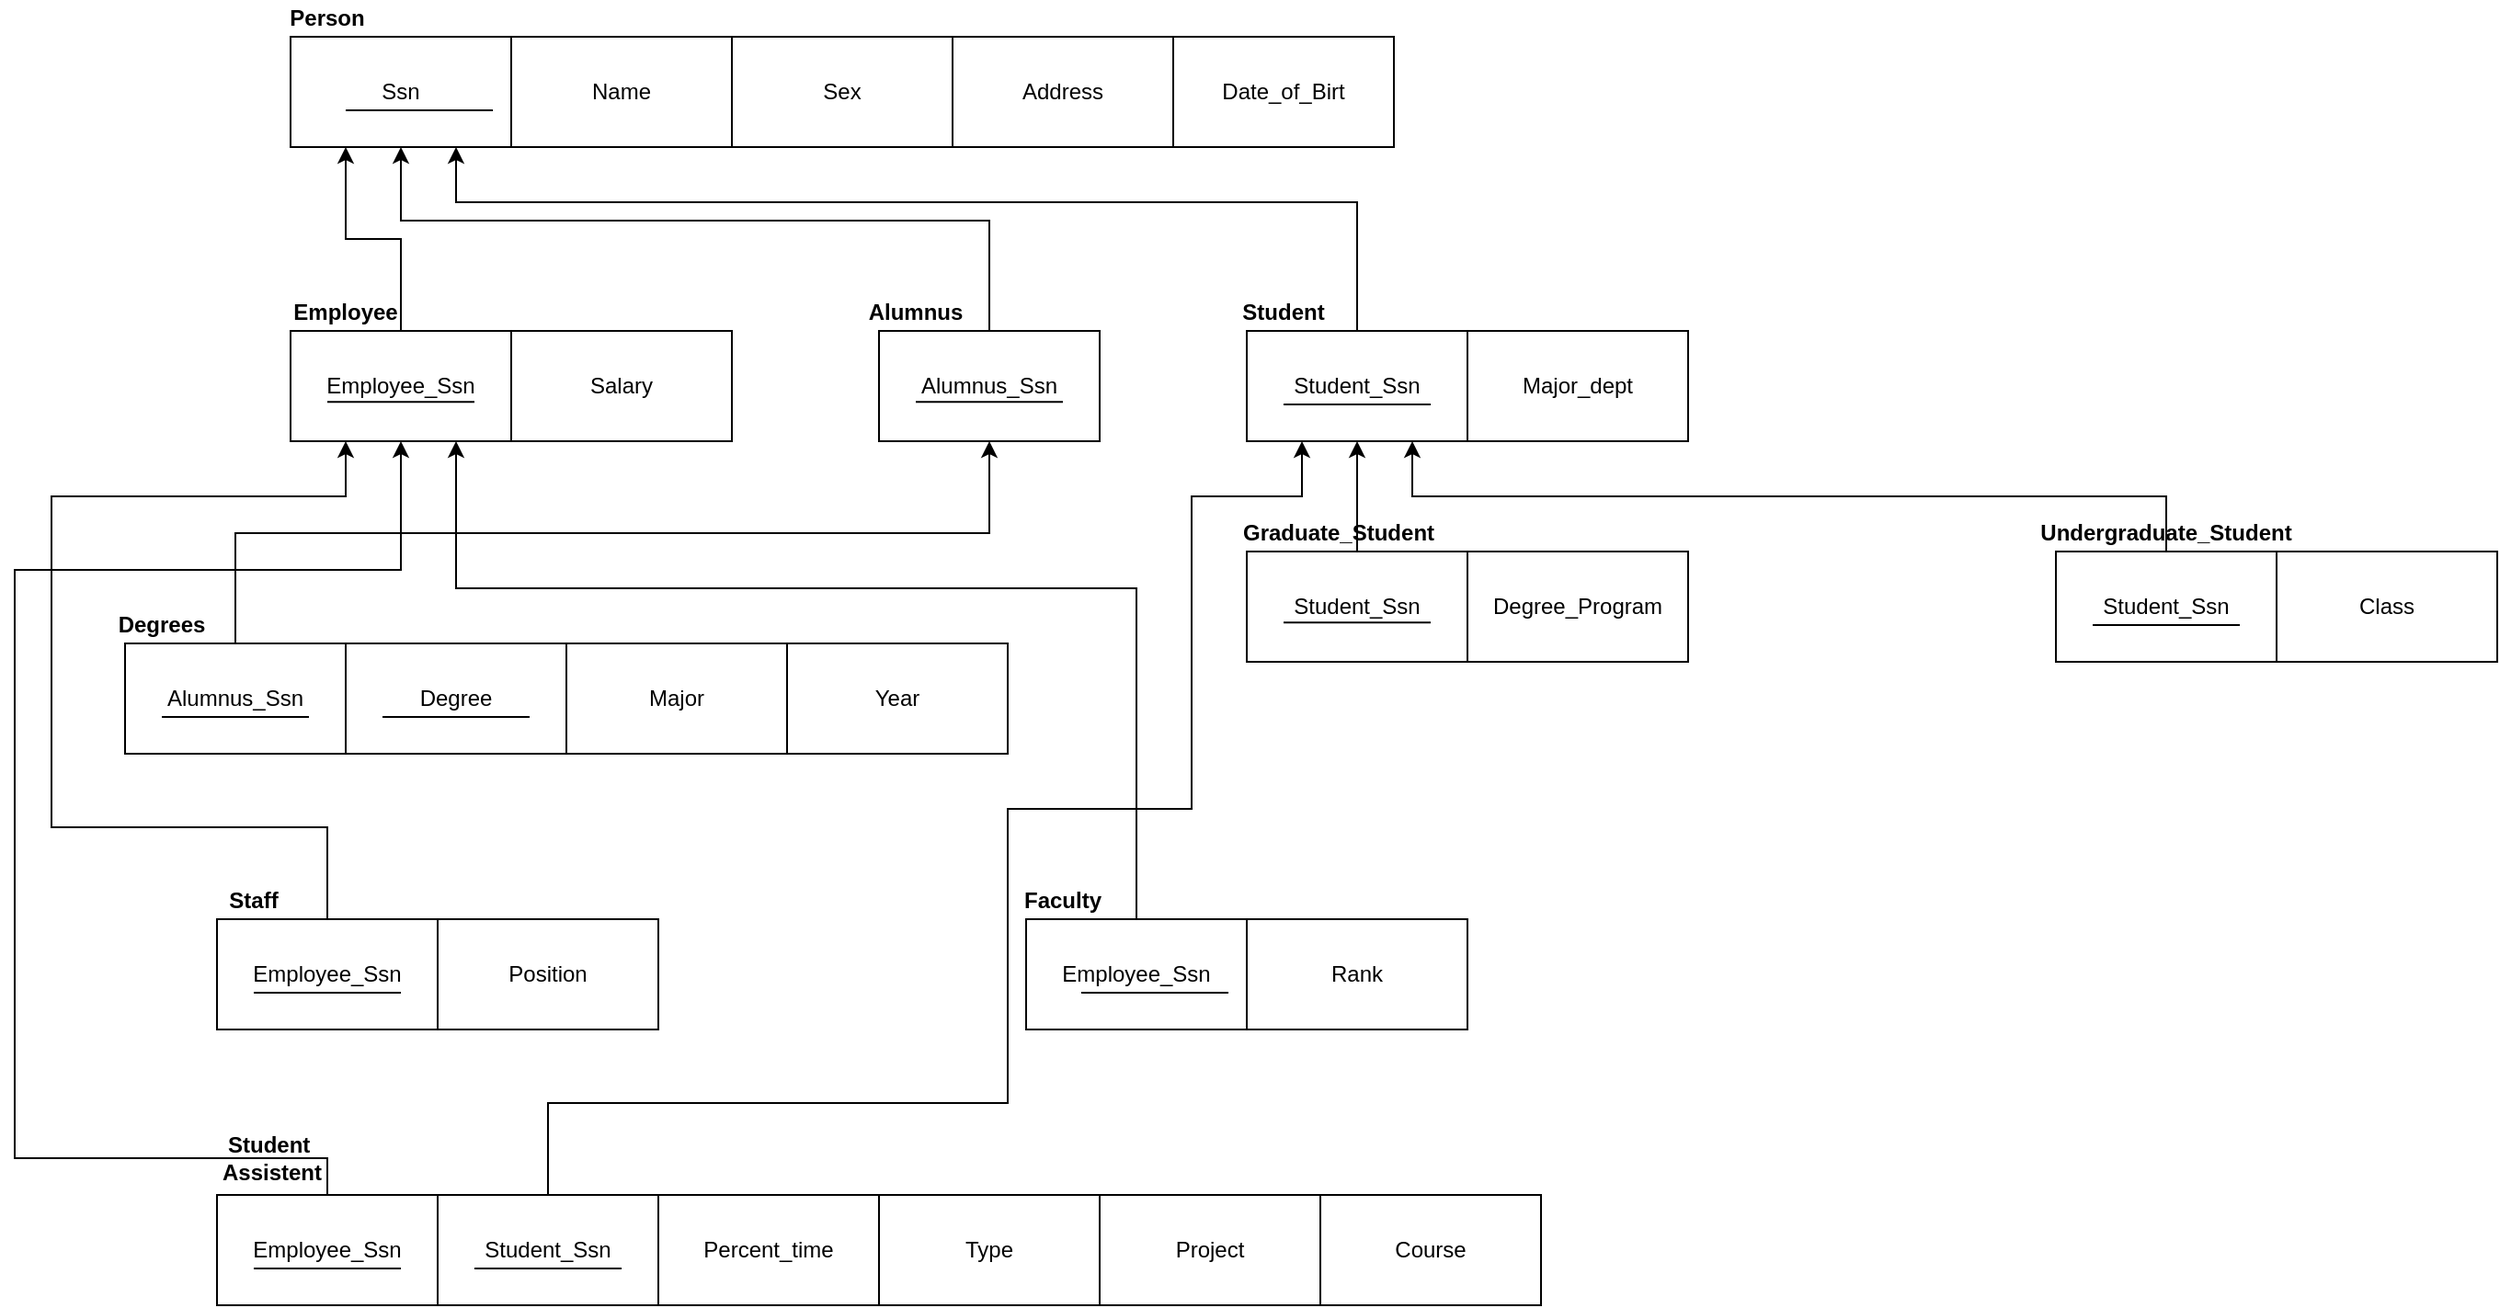 <mxfile version="13.8.6" type="github">
  <diagram id="R2lEEEUBdFMjLlhIrx00" name="Page-1">
    <mxGraphModel dx="2395" dy="607" grid="1" gridSize="10" guides="1" tooltips="1" connect="1" arrows="1" fold="1" page="1" pageScale="1" pageWidth="850" pageHeight="1100" math="0" shadow="0" extFonts="Permanent Marker^https://fonts.googleapis.com/css?family=Permanent+Marker">
      <root>
        <mxCell id="0" />
        <mxCell id="1" parent="0" />
        <mxCell id="GlmnWw2w5G-Uxig3AObl-1" value="" style="rounded=0;whiteSpace=wrap;html=1;" vertex="1" parent="1">
          <mxGeometry x="80" y="80" width="120" height="60" as="geometry" />
        </mxCell>
        <mxCell id="GlmnWw2w5G-Uxig3AObl-2" value="" style="rounded=0;whiteSpace=wrap;html=1;" vertex="1" parent="1">
          <mxGeometry x="200" y="80" width="120" height="60" as="geometry" />
        </mxCell>
        <mxCell id="GlmnWw2w5G-Uxig3AObl-3" value="" style="rounded=0;whiteSpace=wrap;html=1;" vertex="1" parent="1">
          <mxGeometry x="320" y="80" width="120" height="60" as="geometry" />
        </mxCell>
        <mxCell id="GlmnWw2w5G-Uxig3AObl-4" value="" style="rounded=0;whiteSpace=wrap;html=1;" vertex="1" parent="1">
          <mxGeometry x="440" y="80" width="120" height="60" as="geometry" />
        </mxCell>
        <mxCell id="GlmnWw2w5G-Uxig3AObl-5" value="" style="rounded=0;whiteSpace=wrap;html=1;" vertex="1" parent="1">
          <mxGeometry x="560" y="80" width="120" height="60" as="geometry" />
        </mxCell>
        <mxCell id="GlmnWw2w5G-Uxig3AObl-82" style="edgeStyle=orthogonalEdgeStyle;rounded=0;orthogonalLoop=1;jettySize=auto;html=1;entryX=0.25;entryY=1;entryDx=0;entryDy=0;" edge="1" parent="1" source="GlmnWw2w5G-Uxig3AObl-6" target="GlmnWw2w5G-Uxig3AObl-1">
          <mxGeometry relative="1" as="geometry" />
        </mxCell>
        <mxCell id="GlmnWw2w5G-Uxig3AObl-6" value="" style="rounded=0;whiteSpace=wrap;html=1;" vertex="1" parent="1">
          <mxGeometry x="80" y="240" width="120" height="60" as="geometry" />
        </mxCell>
        <mxCell id="GlmnWw2w5G-Uxig3AObl-7" value="" style="rounded=0;whiteSpace=wrap;html=1;" vertex="1" parent="1">
          <mxGeometry x="200" y="240" width="120" height="60" as="geometry" />
        </mxCell>
        <mxCell id="GlmnWw2w5G-Uxig3AObl-83" style="edgeStyle=orthogonalEdgeStyle;rounded=0;orthogonalLoop=1;jettySize=auto;html=1;entryX=0.5;entryY=1;entryDx=0;entryDy=0;" edge="1" parent="1" source="GlmnWw2w5G-Uxig3AObl-8" target="GlmnWw2w5G-Uxig3AObl-1">
          <mxGeometry relative="1" as="geometry">
            <Array as="points">
              <mxPoint x="460" y="180" />
              <mxPoint x="140" y="180" />
            </Array>
          </mxGeometry>
        </mxCell>
        <mxCell id="GlmnWw2w5G-Uxig3AObl-8" value="" style="rounded=0;whiteSpace=wrap;html=1;" vertex="1" parent="1">
          <mxGeometry x="400" y="240" width="120" height="60" as="geometry" />
        </mxCell>
        <mxCell id="GlmnWw2w5G-Uxig3AObl-84" style="edgeStyle=orthogonalEdgeStyle;rounded=0;orthogonalLoop=1;jettySize=auto;html=1;entryX=0.75;entryY=1;entryDx=0;entryDy=0;" edge="1" parent="1" source="GlmnWw2w5G-Uxig3AObl-9" target="GlmnWw2w5G-Uxig3AObl-1">
          <mxGeometry relative="1" as="geometry">
            <Array as="points">
              <mxPoint x="660" y="170" />
              <mxPoint x="170" y="170" />
            </Array>
          </mxGeometry>
        </mxCell>
        <mxCell id="GlmnWw2w5G-Uxig3AObl-9" value="" style="rounded=0;whiteSpace=wrap;html=1;" vertex="1" parent="1">
          <mxGeometry x="600" y="240" width="120" height="60" as="geometry" />
        </mxCell>
        <mxCell id="GlmnWw2w5G-Uxig3AObl-10" value="" style="rounded=0;whiteSpace=wrap;html=1;" vertex="1" parent="1">
          <mxGeometry x="720" y="240" width="120" height="60" as="geometry" />
        </mxCell>
        <mxCell id="GlmnWw2w5G-Uxig3AObl-85" style="edgeStyle=orthogonalEdgeStyle;rounded=0;orthogonalLoop=1;jettySize=auto;html=1;entryX=0.5;entryY=1;entryDx=0;entryDy=0;" edge="1" parent="1" source="GlmnWw2w5G-Uxig3AObl-11" target="GlmnWw2w5G-Uxig3AObl-8">
          <mxGeometry relative="1" as="geometry">
            <Array as="points">
              <mxPoint x="50" y="350" />
              <mxPoint x="460" y="350" />
            </Array>
          </mxGeometry>
        </mxCell>
        <mxCell id="GlmnWw2w5G-Uxig3AObl-11" value="" style="rounded=0;whiteSpace=wrap;html=1;" vertex="1" parent="1">
          <mxGeometry x="-10" y="410" width="120" height="60" as="geometry" />
        </mxCell>
        <mxCell id="GlmnWw2w5G-Uxig3AObl-12" value="" style="rounded=0;whiteSpace=wrap;html=1;" vertex="1" parent="1">
          <mxGeometry x="110" y="410" width="120" height="60" as="geometry" />
        </mxCell>
        <mxCell id="GlmnWw2w5G-Uxig3AObl-13" value="" style="rounded=0;whiteSpace=wrap;html=1;" vertex="1" parent="1">
          <mxGeometry x="230" y="410" width="120" height="60" as="geometry" />
        </mxCell>
        <mxCell id="GlmnWw2w5G-Uxig3AObl-14" value="" style="rounded=0;whiteSpace=wrap;html=1;" vertex="1" parent="1">
          <mxGeometry x="350" y="410" width="120" height="60" as="geometry" />
        </mxCell>
        <mxCell id="GlmnWw2w5G-Uxig3AObl-100" style="edgeStyle=orthogonalEdgeStyle;rounded=0;orthogonalLoop=1;jettySize=auto;html=1;entryX=0.25;entryY=1;entryDx=0;entryDy=0;" edge="1" parent="1" source="GlmnWw2w5G-Uxig3AObl-15" target="GlmnWw2w5G-Uxig3AObl-6">
          <mxGeometry relative="1" as="geometry">
            <Array as="points">
              <mxPoint x="100" y="510" />
              <mxPoint x="-50" y="510" />
              <mxPoint x="-50" y="330" />
              <mxPoint x="110" y="330" />
            </Array>
          </mxGeometry>
        </mxCell>
        <mxCell id="GlmnWw2w5G-Uxig3AObl-15" value="" style="rounded=0;whiteSpace=wrap;html=1;" vertex="1" parent="1">
          <mxGeometry x="40" y="560" width="120" height="60" as="geometry" />
        </mxCell>
        <mxCell id="GlmnWw2w5G-Uxig3AObl-17" value="" style="rounded=0;whiteSpace=wrap;html=1;" vertex="1" parent="1">
          <mxGeometry x="160" y="560" width="120" height="60" as="geometry" />
        </mxCell>
        <mxCell id="GlmnWw2w5G-Uxig3AObl-101" style="edgeStyle=orthogonalEdgeStyle;rounded=0;orthogonalLoop=1;jettySize=auto;html=1;entryX=0.75;entryY=1;entryDx=0;entryDy=0;" edge="1" parent="1" source="GlmnWw2w5G-Uxig3AObl-18" target="GlmnWw2w5G-Uxig3AObl-6">
          <mxGeometry relative="1" as="geometry">
            <Array as="points">
              <mxPoint x="540" y="380" />
              <mxPoint x="170" y="380" />
            </Array>
          </mxGeometry>
        </mxCell>
        <mxCell id="GlmnWw2w5G-Uxig3AObl-18" value="" style="rounded=0;whiteSpace=wrap;html=1;" vertex="1" parent="1">
          <mxGeometry x="480" y="560" width="120" height="60" as="geometry" />
        </mxCell>
        <mxCell id="GlmnWw2w5G-Uxig3AObl-20" value="" style="rounded=0;whiteSpace=wrap;html=1;" vertex="1" parent="1">
          <mxGeometry x="600" y="560" width="120" height="60" as="geometry" />
        </mxCell>
        <mxCell id="GlmnWw2w5G-Uxig3AObl-108" style="edgeStyle=orthogonalEdgeStyle;rounded=0;orthogonalLoop=1;jettySize=auto;html=1;entryX=0.5;entryY=1;entryDx=0;entryDy=0;" edge="1" parent="1" source="GlmnWw2w5G-Uxig3AObl-21" target="GlmnWw2w5G-Uxig3AObl-6">
          <mxGeometry relative="1" as="geometry">
            <Array as="points">
              <mxPoint x="100" y="690" />
              <mxPoint x="-70" y="690" />
              <mxPoint x="-70" y="370" />
              <mxPoint x="140" y="370" />
            </Array>
          </mxGeometry>
        </mxCell>
        <mxCell id="GlmnWw2w5G-Uxig3AObl-21" value="" style="rounded=0;whiteSpace=wrap;html=1;" vertex="1" parent="1">
          <mxGeometry x="40" y="710" width="120" height="60" as="geometry" />
        </mxCell>
        <mxCell id="GlmnWw2w5G-Uxig3AObl-106" style="edgeStyle=orthogonalEdgeStyle;rounded=0;orthogonalLoop=1;jettySize=auto;html=1;entryX=0.25;entryY=1;entryDx=0;entryDy=0;" edge="1" parent="1" source="GlmnWw2w5G-Uxig3AObl-22" target="GlmnWw2w5G-Uxig3AObl-9">
          <mxGeometry relative="1" as="geometry">
            <Array as="points">
              <mxPoint x="220" y="660" />
              <mxPoint x="470" y="660" />
              <mxPoint x="470" y="500" />
              <mxPoint x="570" y="500" />
              <mxPoint x="570" y="330" />
              <mxPoint x="630" y="330" />
            </Array>
          </mxGeometry>
        </mxCell>
        <mxCell id="GlmnWw2w5G-Uxig3AObl-22" value="" style="rounded=0;whiteSpace=wrap;html=1;" vertex="1" parent="1">
          <mxGeometry x="160" y="710" width="120" height="60" as="geometry" />
        </mxCell>
        <mxCell id="GlmnWw2w5G-Uxig3AObl-23" value="Percent_time" style="rounded=0;whiteSpace=wrap;html=1;" vertex="1" parent="1">
          <mxGeometry x="280" y="710" width="120" height="60" as="geometry" />
        </mxCell>
        <mxCell id="GlmnWw2w5G-Uxig3AObl-24" value="" style="rounded=0;whiteSpace=wrap;html=1;" vertex="1" parent="1">
          <mxGeometry x="400" y="710" width="120" height="60" as="geometry" />
        </mxCell>
        <mxCell id="GlmnWw2w5G-Uxig3AObl-25" value="" style="rounded=0;whiteSpace=wrap;html=1;" vertex="1" parent="1">
          <mxGeometry x="520" y="710" width="120" height="60" as="geometry" />
        </mxCell>
        <mxCell id="GlmnWw2w5G-Uxig3AObl-26" value="" style="rounded=0;whiteSpace=wrap;html=1;" vertex="1" parent="1">
          <mxGeometry x="640" y="710" width="120" height="60" as="geometry" />
        </mxCell>
        <mxCell id="GlmnWw2w5G-Uxig3AObl-78" style="edgeStyle=orthogonalEdgeStyle;rounded=0;orthogonalLoop=1;jettySize=auto;html=1;entryX=0.5;entryY=1;entryDx=0;entryDy=0;" edge="1" parent="1" source="GlmnWw2w5G-Uxig3AObl-27" target="GlmnWw2w5G-Uxig3AObl-9">
          <mxGeometry relative="1" as="geometry" />
        </mxCell>
        <mxCell id="GlmnWw2w5G-Uxig3AObl-27" value="" style="rounded=0;whiteSpace=wrap;html=1;" vertex="1" parent="1">
          <mxGeometry x="600" y="360" width="120" height="60" as="geometry" />
        </mxCell>
        <mxCell id="GlmnWw2w5G-Uxig3AObl-28" value="" style="rounded=0;whiteSpace=wrap;html=1;" vertex="1" parent="1">
          <mxGeometry x="720" y="360" width="120" height="60" as="geometry" />
        </mxCell>
        <mxCell id="GlmnWw2w5G-Uxig3AObl-79" style="edgeStyle=orthogonalEdgeStyle;rounded=0;orthogonalLoop=1;jettySize=auto;html=1;entryX=0.75;entryY=1;entryDx=0;entryDy=0;" edge="1" parent="1" source="GlmnWw2w5G-Uxig3AObl-30" target="GlmnWw2w5G-Uxig3AObl-9">
          <mxGeometry relative="1" as="geometry">
            <Array as="points">
              <mxPoint x="1100" y="330" />
              <mxPoint x="690" y="330" />
            </Array>
          </mxGeometry>
        </mxCell>
        <mxCell id="GlmnWw2w5G-Uxig3AObl-30" value="" style="rounded=0;whiteSpace=wrap;html=1;" vertex="1" parent="1">
          <mxGeometry x="1040" y="360" width="120" height="60" as="geometry" />
        </mxCell>
        <mxCell id="GlmnWw2w5G-Uxig3AObl-31" value="" style="rounded=0;whiteSpace=wrap;html=1;" vertex="1" parent="1">
          <mxGeometry x="1160" y="360" width="120" height="60" as="geometry" />
        </mxCell>
        <mxCell id="GlmnWw2w5G-Uxig3AObl-33" value="Alumnus_Ssn" style="text;html=1;strokeColor=none;fillColor=none;align=center;verticalAlign=middle;whiteSpace=wrap;rounded=0;" vertex="1" parent="1">
          <mxGeometry x="30" y="430" width="40" height="20" as="geometry" />
        </mxCell>
        <mxCell id="GlmnWw2w5G-Uxig3AObl-34" value="&lt;b&gt;Degrees&lt;/b&gt;" style="text;html=1;strokeColor=none;fillColor=none;align=center;verticalAlign=middle;whiteSpace=wrap;rounded=0;" vertex="1" parent="1">
          <mxGeometry x="-10" y="390" width="40" height="20" as="geometry" />
        </mxCell>
        <mxCell id="GlmnWw2w5G-Uxig3AObl-35" value="Major_dept" style="text;html=1;strokeColor=none;fillColor=none;align=center;verticalAlign=middle;whiteSpace=wrap;rounded=0;" vertex="1" parent="1">
          <mxGeometry x="760" y="260" width="40" height="20" as="geometry" />
        </mxCell>
        <mxCell id="GlmnWw2w5G-Uxig3AObl-36" value="Student_Ssn" style="text;html=1;strokeColor=none;fillColor=none;align=center;verticalAlign=middle;whiteSpace=wrap;rounded=0;" vertex="1" parent="1">
          <mxGeometry x="640" y="260" width="40" height="20" as="geometry" />
        </mxCell>
        <mxCell id="GlmnWw2w5G-Uxig3AObl-37" value="Alumnus_Ssn" style="text;html=1;strokeColor=none;fillColor=none;align=center;verticalAlign=middle;whiteSpace=wrap;rounded=0;" vertex="1" parent="1">
          <mxGeometry x="440" y="260" width="40" height="20" as="geometry" />
        </mxCell>
        <mxCell id="GlmnWw2w5G-Uxig3AObl-38" value="Salary" style="text;html=1;strokeColor=none;fillColor=none;align=center;verticalAlign=middle;whiteSpace=wrap;rounded=0;" vertex="1" parent="1">
          <mxGeometry x="240" y="260" width="40" height="20" as="geometry" />
        </mxCell>
        <mxCell id="GlmnWw2w5G-Uxig3AObl-39" value="Employee_Ssn" style="text;html=1;strokeColor=none;fillColor=none;align=center;verticalAlign=middle;whiteSpace=wrap;rounded=0;" vertex="1" parent="1">
          <mxGeometry x="120" y="260" width="40" height="20" as="geometry" />
        </mxCell>
        <mxCell id="GlmnWw2w5G-Uxig3AObl-40" value="Date_of_Birt" style="text;html=1;strokeColor=none;fillColor=none;align=center;verticalAlign=middle;whiteSpace=wrap;rounded=0;" vertex="1" parent="1">
          <mxGeometry x="600" y="100" width="40" height="20" as="geometry" />
        </mxCell>
        <mxCell id="GlmnWw2w5G-Uxig3AObl-41" value="Address" style="text;html=1;strokeColor=none;fillColor=none;align=center;verticalAlign=middle;whiteSpace=wrap;rounded=0;" vertex="1" parent="1">
          <mxGeometry x="480" y="100" width="40" height="20" as="geometry" />
        </mxCell>
        <mxCell id="GlmnWw2w5G-Uxig3AObl-42" value="Sex" style="text;html=1;strokeColor=none;fillColor=none;align=center;verticalAlign=middle;whiteSpace=wrap;rounded=0;" vertex="1" parent="1">
          <mxGeometry x="360" y="100" width="40" height="20" as="geometry" />
        </mxCell>
        <mxCell id="GlmnWw2w5G-Uxig3AObl-43" value="Name" style="text;html=1;strokeColor=none;fillColor=none;align=center;verticalAlign=middle;whiteSpace=wrap;rounded=0;" vertex="1" parent="1">
          <mxGeometry x="240" y="100" width="40" height="20" as="geometry" />
        </mxCell>
        <mxCell id="GlmnWw2w5G-Uxig3AObl-44" value="Ssn" style="text;html=1;strokeColor=none;fillColor=none;align=center;verticalAlign=middle;whiteSpace=wrap;rounded=0;" vertex="1" parent="1">
          <mxGeometry x="120" y="100" width="40" height="20" as="geometry" />
        </mxCell>
        <mxCell id="GlmnWw2w5G-Uxig3AObl-45" value="&lt;b&gt;Student&lt;/b&gt;" style="text;html=1;strokeColor=none;fillColor=none;align=center;verticalAlign=middle;whiteSpace=wrap;rounded=0;" vertex="1" parent="1">
          <mxGeometry x="600" y="220" width="40" height="20" as="geometry" />
        </mxCell>
        <mxCell id="GlmnWw2w5G-Uxig3AObl-46" value="&lt;b&gt;Alumnus&lt;/b&gt;" style="text;html=1;strokeColor=none;fillColor=none;align=center;verticalAlign=middle;whiteSpace=wrap;rounded=0;" vertex="1" parent="1">
          <mxGeometry x="400" y="220" width="40" height="20" as="geometry" />
        </mxCell>
        <mxCell id="GlmnWw2w5G-Uxig3AObl-47" value="&lt;b&gt;Employee&lt;/b&gt;" style="text;html=1;strokeColor=none;fillColor=none;align=center;verticalAlign=middle;whiteSpace=wrap;rounded=0;" vertex="1" parent="1">
          <mxGeometry x="90" y="220" width="40" height="20" as="geometry" />
        </mxCell>
        <mxCell id="GlmnWw2w5G-Uxig3AObl-48" value="&lt;b&gt;Person&lt;/b&gt;" style="text;html=1;strokeColor=none;fillColor=none;align=center;verticalAlign=middle;whiteSpace=wrap;rounded=0;" vertex="1" parent="1">
          <mxGeometry x="80" y="60" width="40" height="20" as="geometry" />
        </mxCell>
        <mxCell id="GlmnWw2w5G-Uxig3AObl-50" value="Employee_Ssn" style="text;html=1;strokeColor=none;fillColor=none;align=center;verticalAlign=middle;whiteSpace=wrap;rounded=0;" vertex="1" parent="1">
          <mxGeometry x="80" y="580" width="40" height="20" as="geometry" />
        </mxCell>
        <mxCell id="GlmnWw2w5G-Uxig3AObl-51" value="&lt;b&gt;Student&amp;nbsp; Assistent&lt;/b&gt;" style="text;html=1;strokeColor=none;fillColor=none;align=center;verticalAlign=middle;whiteSpace=wrap;rounded=0;" vertex="1" parent="1">
          <mxGeometry x="50" y="680" width="40" height="20" as="geometry" />
        </mxCell>
        <mxCell id="GlmnWw2w5G-Uxig3AObl-52" value="&lt;b&gt;Faculty&lt;/b&gt;" style="text;html=1;strokeColor=none;fillColor=none;align=center;verticalAlign=middle;whiteSpace=wrap;rounded=0;" vertex="1" parent="1">
          <mxGeometry x="480" y="540" width="40" height="20" as="geometry" />
        </mxCell>
        <mxCell id="GlmnWw2w5G-Uxig3AObl-53" value="&lt;b&gt;Staff&lt;/b&gt;" style="text;html=1;strokeColor=none;fillColor=none;align=center;verticalAlign=middle;whiteSpace=wrap;rounded=0;" vertex="1" parent="1">
          <mxGeometry x="40" y="540" width="40" height="20" as="geometry" />
        </mxCell>
        <mxCell id="GlmnWw2w5G-Uxig3AObl-54" value="Year" style="text;html=1;strokeColor=none;fillColor=none;align=center;verticalAlign=middle;whiteSpace=wrap;rounded=0;" vertex="1" parent="1">
          <mxGeometry x="390" y="430" width="40" height="20" as="geometry" />
        </mxCell>
        <mxCell id="GlmnWw2w5G-Uxig3AObl-55" value="Major" style="text;html=1;strokeColor=none;fillColor=none;align=center;verticalAlign=middle;whiteSpace=wrap;rounded=0;" vertex="1" parent="1">
          <mxGeometry x="270" y="430" width="40" height="20" as="geometry" />
        </mxCell>
        <mxCell id="GlmnWw2w5G-Uxig3AObl-56" value="Degree" style="text;html=1;strokeColor=none;fillColor=none;align=center;verticalAlign=middle;whiteSpace=wrap;rounded=0;" vertex="1" parent="1">
          <mxGeometry x="150" y="430" width="40" height="20" as="geometry" />
        </mxCell>
        <mxCell id="GlmnWw2w5G-Uxig3AObl-57" value="Employee_Ssn" style="text;html=1;strokeColor=none;fillColor=none;align=center;verticalAlign=middle;whiteSpace=wrap;rounded=0;" vertex="1" parent="1">
          <mxGeometry x="80" y="730" width="40" height="20" as="geometry" />
        </mxCell>
        <mxCell id="GlmnWw2w5G-Uxig3AObl-58" value="Rank" style="text;html=1;strokeColor=none;fillColor=none;align=center;verticalAlign=middle;whiteSpace=wrap;rounded=0;" vertex="1" parent="1">
          <mxGeometry x="640" y="580" width="40" height="20" as="geometry" />
        </mxCell>
        <mxCell id="GlmnWw2w5G-Uxig3AObl-60" value="Employee_Ssn" style="text;html=1;strokeColor=none;fillColor=none;align=center;verticalAlign=middle;whiteSpace=wrap;rounded=0;" vertex="1" parent="1">
          <mxGeometry x="520" y="580" width="40" height="20" as="geometry" />
        </mxCell>
        <mxCell id="GlmnWw2w5G-Uxig3AObl-61" value="Position" style="text;html=1;strokeColor=none;fillColor=none;align=center;verticalAlign=middle;whiteSpace=wrap;rounded=0;" vertex="1" parent="1">
          <mxGeometry x="200" y="580" width="40" height="20" as="geometry" />
        </mxCell>
        <mxCell id="GlmnWw2w5G-Uxig3AObl-64" value="&lt;b&gt;Graduate_Student&lt;/b&gt;" style="text;html=1;strokeColor=none;fillColor=none;align=center;verticalAlign=middle;whiteSpace=wrap;rounded=0;" vertex="1" parent="1">
          <mxGeometry x="630" y="340" width="40" height="20" as="geometry" />
        </mxCell>
        <mxCell id="GlmnWw2w5G-Uxig3AObl-65" value="Course" style="text;html=1;strokeColor=none;fillColor=none;align=center;verticalAlign=middle;whiteSpace=wrap;rounded=0;" vertex="1" parent="1">
          <mxGeometry x="680" y="730" width="40" height="20" as="geometry" />
        </mxCell>
        <mxCell id="GlmnWw2w5G-Uxig3AObl-66" value="Project" style="text;html=1;strokeColor=none;fillColor=none;align=center;verticalAlign=middle;whiteSpace=wrap;rounded=0;" vertex="1" parent="1">
          <mxGeometry x="560" y="730" width="40" height="20" as="geometry" />
        </mxCell>
        <mxCell id="GlmnWw2w5G-Uxig3AObl-67" value="Type" style="text;html=1;strokeColor=none;fillColor=none;align=center;verticalAlign=middle;whiteSpace=wrap;rounded=0;" vertex="1" parent="1">
          <mxGeometry x="440" y="730" width="40" height="20" as="geometry" />
        </mxCell>
        <mxCell id="GlmnWw2w5G-Uxig3AObl-69" value="Student_Ssn" style="text;html=1;strokeColor=none;fillColor=none;align=center;verticalAlign=middle;whiteSpace=wrap;rounded=0;" vertex="1" parent="1">
          <mxGeometry x="200" y="730" width="40" height="20" as="geometry" />
        </mxCell>
        <mxCell id="GlmnWw2w5G-Uxig3AObl-70" value="Student_Ssn" style="text;html=1;strokeColor=none;fillColor=none;align=center;verticalAlign=middle;whiteSpace=wrap;rounded=0;" vertex="1" parent="1">
          <mxGeometry x="640" y="380" width="40" height="20" as="geometry" />
        </mxCell>
        <mxCell id="GlmnWw2w5G-Uxig3AObl-71" value="Degree_Program" style="text;html=1;strokeColor=none;fillColor=none;align=center;verticalAlign=middle;whiteSpace=wrap;rounded=0;" vertex="1" parent="1">
          <mxGeometry x="760" y="380" width="40" height="20" as="geometry" />
        </mxCell>
        <mxCell id="GlmnWw2w5G-Uxig3AObl-73" value="Class" style="text;html=1;strokeColor=none;fillColor=none;align=center;verticalAlign=middle;whiteSpace=wrap;rounded=0;" vertex="1" parent="1">
          <mxGeometry x="1200" y="380" width="40" height="20" as="geometry" />
        </mxCell>
        <mxCell id="GlmnWw2w5G-Uxig3AObl-74" value="Student_Ssn" style="text;html=1;strokeColor=none;fillColor=none;align=center;verticalAlign=middle;whiteSpace=wrap;rounded=0;" vertex="1" parent="1">
          <mxGeometry x="1080" y="380" width="40" height="20" as="geometry" />
        </mxCell>
        <mxCell id="GlmnWw2w5G-Uxig3AObl-75" value="&lt;b&gt;Undergraduate_Student&lt;/b&gt;" style="text;html=1;strokeColor=none;fillColor=none;align=center;verticalAlign=middle;whiteSpace=wrap;rounded=0;" vertex="1" parent="1">
          <mxGeometry x="1080" y="340" width="40" height="20" as="geometry" />
        </mxCell>
        <mxCell id="GlmnWw2w5G-Uxig3AObl-88" value="" style="endArrow=none;html=1;" edge="1" parent="1">
          <mxGeometry width="50" height="50" relative="1" as="geometry">
            <mxPoint x="110" y="120" as="sourcePoint" />
            <mxPoint x="190" y="120" as="targetPoint" />
          </mxGeometry>
        </mxCell>
        <mxCell id="GlmnWw2w5G-Uxig3AObl-89" value="" style="endArrow=none;html=1;" edge="1" parent="1">
          <mxGeometry width="50" height="50" relative="1" as="geometry">
            <mxPoint x="100" y="278.57" as="sourcePoint" />
            <mxPoint x="180" y="278.57" as="targetPoint" />
          </mxGeometry>
        </mxCell>
        <mxCell id="GlmnWw2w5G-Uxig3AObl-90" value="" style="endArrow=none;html=1;" edge="1" parent="1">
          <mxGeometry width="50" height="50" relative="1" as="geometry">
            <mxPoint x="420" y="278.57" as="sourcePoint" />
            <mxPoint x="500" y="278.57" as="targetPoint" />
          </mxGeometry>
        </mxCell>
        <mxCell id="GlmnWw2w5G-Uxig3AObl-91" value="" style="endArrow=none;html=1;" edge="1" parent="1">
          <mxGeometry width="50" height="50" relative="1" as="geometry">
            <mxPoint x="620" y="280" as="sourcePoint" />
            <mxPoint x="700" y="280" as="targetPoint" />
          </mxGeometry>
        </mxCell>
        <mxCell id="GlmnWw2w5G-Uxig3AObl-92" value="" style="endArrow=none;html=1;" edge="1" parent="1">
          <mxGeometry width="50" height="50" relative="1" as="geometry">
            <mxPoint x="620" y="398.57" as="sourcePoint" />
            <mxPoint x="700" y="398.57" as="targetPoint" />
          </mxGeometry>
        </mxCell>
        <mxCell id="GlmnWw2w5G-Uxig3AObl-93" value="" style="endArrow=none;html=1;" edge="1" parent="1">
          <mxGeometry width="50" height="50" relative="1" as="geometry">
            <mxPoint x="1060" y="400" as="sourcePoint" />
            <mxPoint x="1140" y="400" as="targetPoint" />
          </mxGeometry>
        </mxCell>
        <mxCell id="GlmnWw2w5G-Uxig3AObl-94" value="" style="endArrow=none;html=1;" edge="1" parent="1">
          <mxGeometry width="50" height="50" relative="1" as="geometry">
            <mxPoint x="10" y="450" as="sourcePoint" />
            <mxPoint x="90" y="450" as="targetPoint" />
          </mxGeometry>
        </mxCell>
        <mxCell id="GlmnWw2w5G-Uxig3AObl-95" value="" style="endArrow=none;html=1;" edge="1" parent="1">
          <mxGeometry width="50" height="50" relative="1" as="geometry">
            <mxPoint x="60" y="600" as="sourcePoint" />
            <mxPoint x="140" y="600" as="targetPoint" />
          </mxGeometry>
        </mxCell>
        <mxCell id="GlmnWw2w5G-Uxig3AObl-98" value="" style="endArrow=none;html=1;" edge="1" parent="1">
          <mxGeometry width="50" height="50" relative="1" as="geometry">
            <mxPoint x="510" y="600" as="sourcePoint" />
            <mxPoint x="590" y="600" as="targetPoint" />
          </mxGeometry>
        </mxCell>
        <mxCell id="GlmnWw2w5G-Uxig3AObl-99" value="" style="endArrow=none;html=1;" edge="1" parent="1">
          <mxGeometry width="50" height="50" relative="1" as="geometry">
            <mxPoint x="60" y="750" as="sourcePoint" />
            <mxPoint x="140" y="750" as="targetPoint" />
          </mxGeometry>
        </mxCell>
        <mxCell id="GlmnWw2w5G-Uxig3AObl-102" value="" style="endArrow=none;html=1;" edge="1" parent="1">
          <mxGeometry width="50" height="50" relative="1" as="geometry">
            <mxPoint x="180.0" y="750.0" as="sourcePoint" />
            <mxPoint x="260.0" y="750.0" as="targetPoint" />
          </mxGeometry>
        </mxCell>
        <mxCell id="GlmnWw2w5G-Uxig3AObl-109" value="" style="endArrow=none;html=1;" edge="1" parent="1">
          <mxGeometry width="50" height="50" relative="1" as="geometry">
            <mxPoint x="130" y="450" as="sourcePoint" />
            <mxPoint x="210" y="450" as="targetPoint" />
          </mxGeometry>
        </mxCell>
      </root>
    </mxGraphModel>
  </diagram>
</mxfile>
